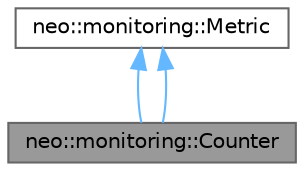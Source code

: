 digraph "neo::monitoring::Counter"
{
 // LATEX_PDF_SIZE
  bgcolor="transparent";
  edge [fontname=Helvetica,fontsize=10,labelfontname=Helvetica,labelfontsize=10];
  node [fontname=Helvetica,fontsize=10,shape=box,height=0.2,width=0.4];
  Node1 [id="Node000001",label="neo::monitoring::Counter",height=0.2,width=0.4,color="gray40", fillcolor="grey60", style="filled", fontcolor="black",tooltip="Counter metric - monotonically increasing value."];
  Node2 -> Node1 [id="edge1_Node000001_Node000002",dir="back",color="steelblue1",style="solid",tooltip=" "];
  Node2 [id="Node000002",label="neo::monitoring::Metric",height=0.2,width=0.4,color="gray40", fillcolor="white", style="filled",URL="$classneo_1_1monitoring_1_1_metric.html",tooltip="Base class for all metrics."];
  Node2 -> Node1 [id="edge2_Node000001_Node000002",dir="back",color="steelblue1",style="solid",tooltip=" "];
}
